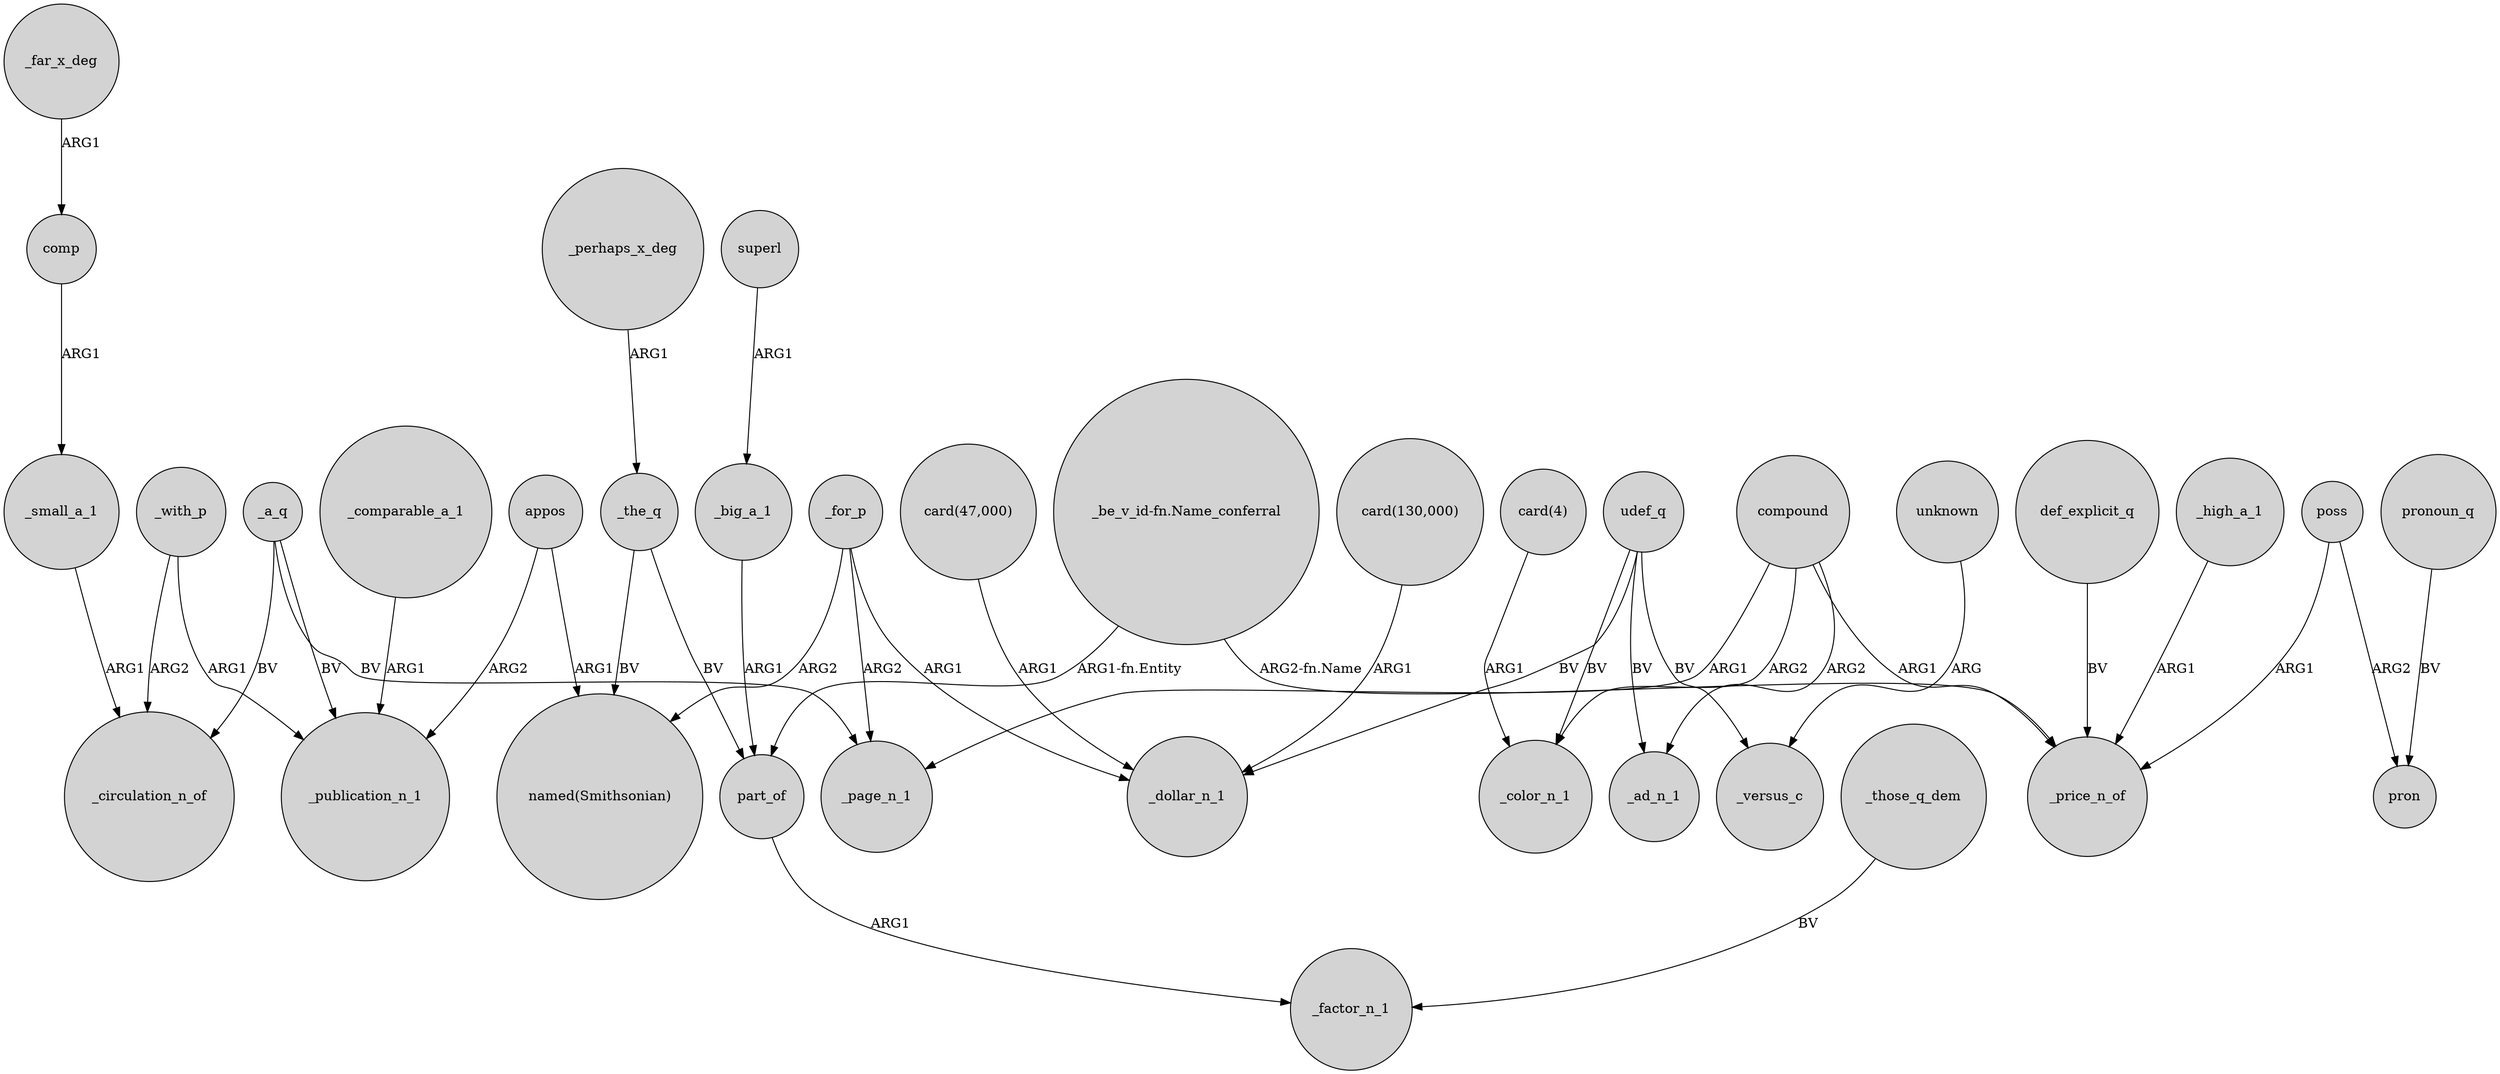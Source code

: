 digraph {
	node [shape=circle style=filled]
	"_be_v_id-fn.Name_conferral" -> _price_n_of [label="ARG2-fn.Name"]
	unknown -> _versus_c [label=ARG]
	appos -> _publication_n_1 [label=ARG2]
	_the_q -> part_of [label=BV]
	_for_p -> "named(Smithsonian)" [label=ARG2]
	_those_q_dem -> _factor_n_1 [label=BV]
	_a_q -> _page_n_1 [label=BV]
	_comparable_a_1 -> _publication_n_1 [label=ARG1]
	compound -> _color_n_1 [label=ARG2]
	_perhaps_x_deg -> _the_q [label=ARG1]
	_big_a_1 -> part_of [label=ARG1]
	_high_a_1 -> _price_n_of [label=ARG1]
	"card(47,000)" -> _dollar_n_1 [label=ARG1]
	_for_p -> _page_n_1 [label=ARG2]
	_far_x_deg -> comp [label=ARG1]
	pronoun_q -> pron [label=BV]
	appos -> "named(Smithsonian)" [label=ARG1]
	poss -> _price_n_of [label=ARG1]
	poss -> pron [label=ARG2]
	compound -> _ad_n_1 [label=ARG2]
	comp -> _small_a_1 [label=ARG1]
	superl -> _big_a_1 [label=ARG1]
	udef_q -> _color_n_1 [label=BV]
	udef_q -> _dollar_n_1 [label=BV]
	_a_q -> _publication_n_1 [label=BV]
	_for_p -> _dollar_n_1 [label=ARG1]
	_with_p -> _circulation_n_of [label=ARG2]
	"card(130,000)" -> _dollar_n_1 [label=ARG1]
	"card(4)" -> _color_n_1 [label=ARG1]
	part_of -> _factor_n_1 [label=ARG1]
	compound -> _page_n_1 [label=ARG1]
	_small_a_1 -> _circulation_n_of [label=ARG1]
	udef_q -> _versus_c [label=BV]
	_the_q -> "named(Smithsonian)" [label=BV]
	_a_q -> _circulation_n_of [label=BV]
	compound -> _price_n_of [label=ARG1]
	udef_q -> _ad_n_1 [label=BV]
	_with_p -> _publication_n_1 [label=ARG1]
	def_explicit_q -> _price_n_of [label=BV]
	"_be_v_id-fn.Name_conferral" -> part_of [label="ARG1-fn.Entity"]
}
